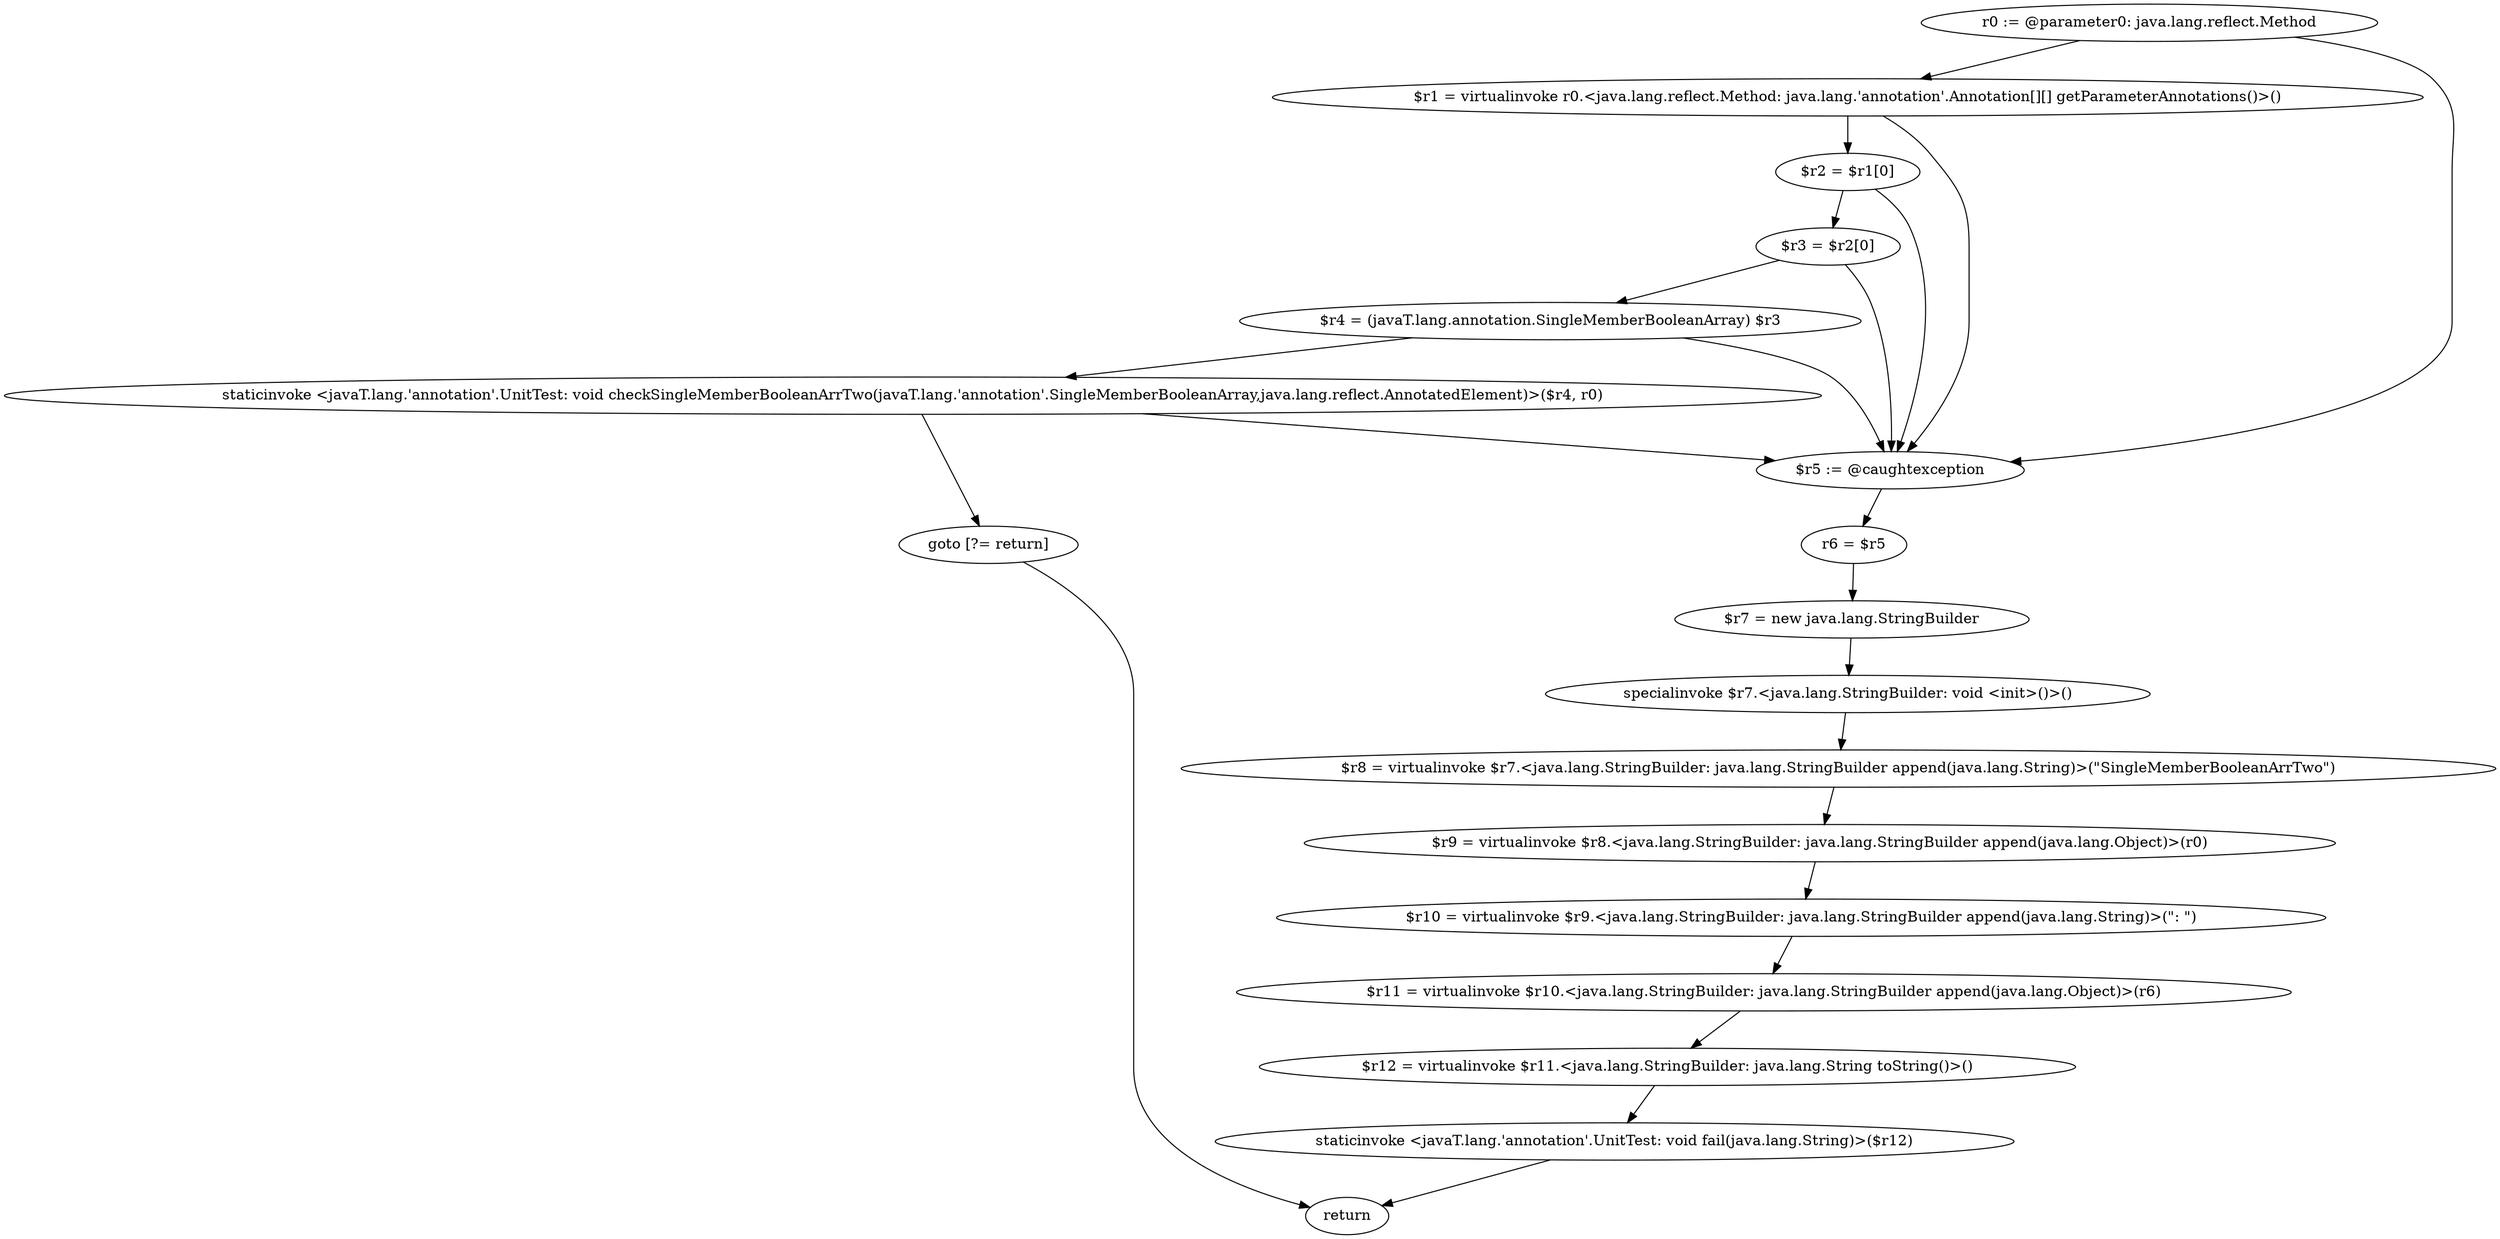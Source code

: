digraph "unitGraph" {
    "r0 := @parameter0: java.lang.reflect.Method"
    "$r1 = virtualinvoke r0.<java.lang.reflect.Method: java.lang.'annotation'.Annotation[][] getParameterAnnotations()>()"
    "$r2 = $r1[0]"
    "$r3 = $r2[0]"
    "$r4 = (javaT.lang.annotation.SingleMemberBooleanArray) $r3"
    "staticinvoke <javaT.lang.'annotation'.UnitTest: void checkSingleMemberBooleanArrTwo(javaT.lang.'annotation'.SingleMemberBooleanArray,java.lang.reflect.AnnotatedElement)>($r4, r0)"
    "goto [?= return]"
    "$r5 := @caughtexception"
    "r6 = $r5"
    "$r7 = new java.lang.StringBuilder"
    "specialinvoke $r7.<java.lang.StringBuilder: void <init>()>()"
    "$r8 = virtualinvoke $r7.<java.lang.StringBuilder: java.lang.StringBuilder append(java.lang.String)>(\"SingleMemberBooleanArrTwo\")"
    "$r9 = virtualinvoke $r8.<java.lang.StringBuilder: java.lang.StringBuilder append(java.lang.Object)>(r0)"
    "$r10 = virtualinvoke $r9.<java.lang.StringBuilder: java.lang.StringBuilder append(java.lang.String)>(\": \")"
    "$r11 = virtualinvoke $r10.<java.lang.StringBuilder: java.lang.StringBuilder append(java.lang.Object)>(r6)"
    "$r12 = virtualinvoke $r11.<java.lang.StringBuilder: java.lang.String toString()>()"
    "staticinvoke <javaT.lang.'annotation'.UnitTest: void fail(java.lang.String)>($r12)"
    "return"
    "r0 := @parameter0: java.lang.reflect.Method"->"$r1 = virtualinvoke r0.<java.lang.reflect.Method: java.lang.'annotation'.Annotation[][] getParameterAnnotations()>()";
    "r0 := @parameter0: java.lang.reflect.Method"->"$r5 := @caughtexception";
    "$r1 = virtualinvoke r0.<java.lang.reflect.Method: java.lang.'annotation'.Annotation[][] getParameterAnnotations()>()"->"$r2 = $r1[0]";
    "$r1 = virtualinvoke r0.<java.lang.reflect.Method: java.lang.'annotation'.Annotation[][] getParameterAnnotations()>()"->"$r5 := @caughtexception";
    "$r2 = $r1[0]"->"$r3 = $r2[0]";
    "$r2 = $r1[0]"->"$r5 := @caughtexception";
    "$r3 = $r2[0]"->"$r4 = (javaT.lang.annotation.SingleMemberBooleanArray) $r3";
    "$r3 = $r2[0]"->"$r5 := @caughtexception";
    "$r4 = (javaT.lang.annotation.SingleMemberBooleanArray) $r3"->"staticinvoke <javaT.lang.'annotation'.UnitTest: void checkSingleMemberBooleanArrTwo(javaT.lang.'annotation'.SingleMemberBooleanArray,java.lang.reflect.AnnotatedElement)>($r4, r0)";
    "$r4 = (javaT.lang.annotation.SingleMemberBooleanArray) $r3"->"$r5 := @caughtexception";
    "staticinvoke <javaT.lang.'annotation'.UnitTest: void checkSingleMemberBooleanArrTwo(javaT.lang.'annotation'.SingleMemberBooleanArray,java.lang.reflect.AnnotatedElement)>($r4, r0)"->"goto [?= return]";
    "staticinvoke <javaT.lang.'annotation'.UnitTest: void checkSingleMemberBooleanArrTwo(javaT.lang.'annotation'.SingleMemberBooleanArray,java.lang.reflect.AnnotatedElement)>($r4, r0)"->"$r5 := @caughtexception";
    "goto [?= return]"->"return";
    "$r5 := @caughtexception"->"r6 = $r5";
    "r6 = $r5"->"$r7 = new java.lang.StringBuilder";
    "$r7 = new java.lang.StringBuilder"->"specialinvoke $r7.<java.lang.StringBuilder: void <init>()>()";
    "specialinvoke $r7.<java.lang.StringBuilder: void <init>()>()"->"$r8 = virtualinvoke $r7.<java.lang.StringBuilder: java.lang.StringBuilder append(java.lang.String)>(\"SingleMemberBooleanArrTwo\")";
    "$r8 = virtualinvoke $r7.<java.lang.StringBuilder: java.lang.StringBuilder append(java.lang.String)>(\"SingleMemberBooleanArrTwo\")"->"$r9 = virtualinvoke $r8.<java.lang.StringBuilder: java.lang.StringBuilder append(java.lang.Object)>(r0)";
    "$r9 = virtualinvoke $r8.<java.lang.StringBuilder: java.lang.StringBuilder append(java.lang.Object)>(r0)"->"$r10 = virtualinvoke $r9.<java.lang.StringBuilder: java.lang.StringBuilder append(java.lang.String)>(\": \")";
    "$r10 = virtualinvoke $r9.<java.lang.StringBuilder: java.lang.StringBuilder append(java.lang.String)>(\": \")"->"$r11 = virtualinvoke $r10.<java.lang.StringBuilder: java.lang.StringBuilder append(java.lang.Object)>(r6)";
    "$r11 = virtualinvoke $r10.<java.lang.StringBuilder: java.lang.StringBuilder append(java.lang.Object)>(r6)"->"$r12 = virtualinvoke $r11.<java.lang.StringBuilder: java.lang.String toString()>()";
    "$r12 = virtualinvoke $r11.<java.lang.StringBuilder: java.lang.String toString()>()"->"staticinvoke <javaT.lang.'annotation'.UnitTest: void fail(java.lang.String)>($r12)";
    "staticinvoke <javaT.lang.'annotation'.UnitTest: void fail(java.lang.String)>($r12)"->"return";
}
